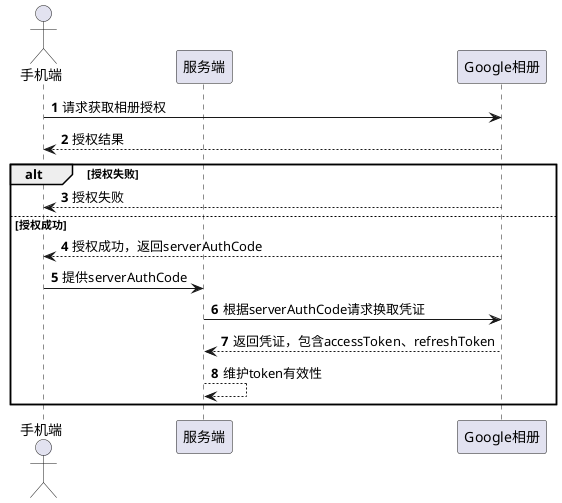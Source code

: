 @startuml
'https://plantuml.com/sequence-diagram

autonumber

actor 手机端 as phone
participant 服务端 as service
'participant 相框端 as frame
participant Google相册 as cloud

phone -> cloud:请求获取相册授权
phone <-- cloud:授权结果

alt 授权失败
phone <-- cloud:授权失败
else 授权成功
phone <-- cloud:授权成功，返回serverAuthCode
phone -> service:提供serverAuthCode
service -> cloud:根据serverAuthCode请求换取凭证
service <-- cloud:返回凭证，包含accessToken、refreshToken
service --> service:维护token有效性
end

@enduml